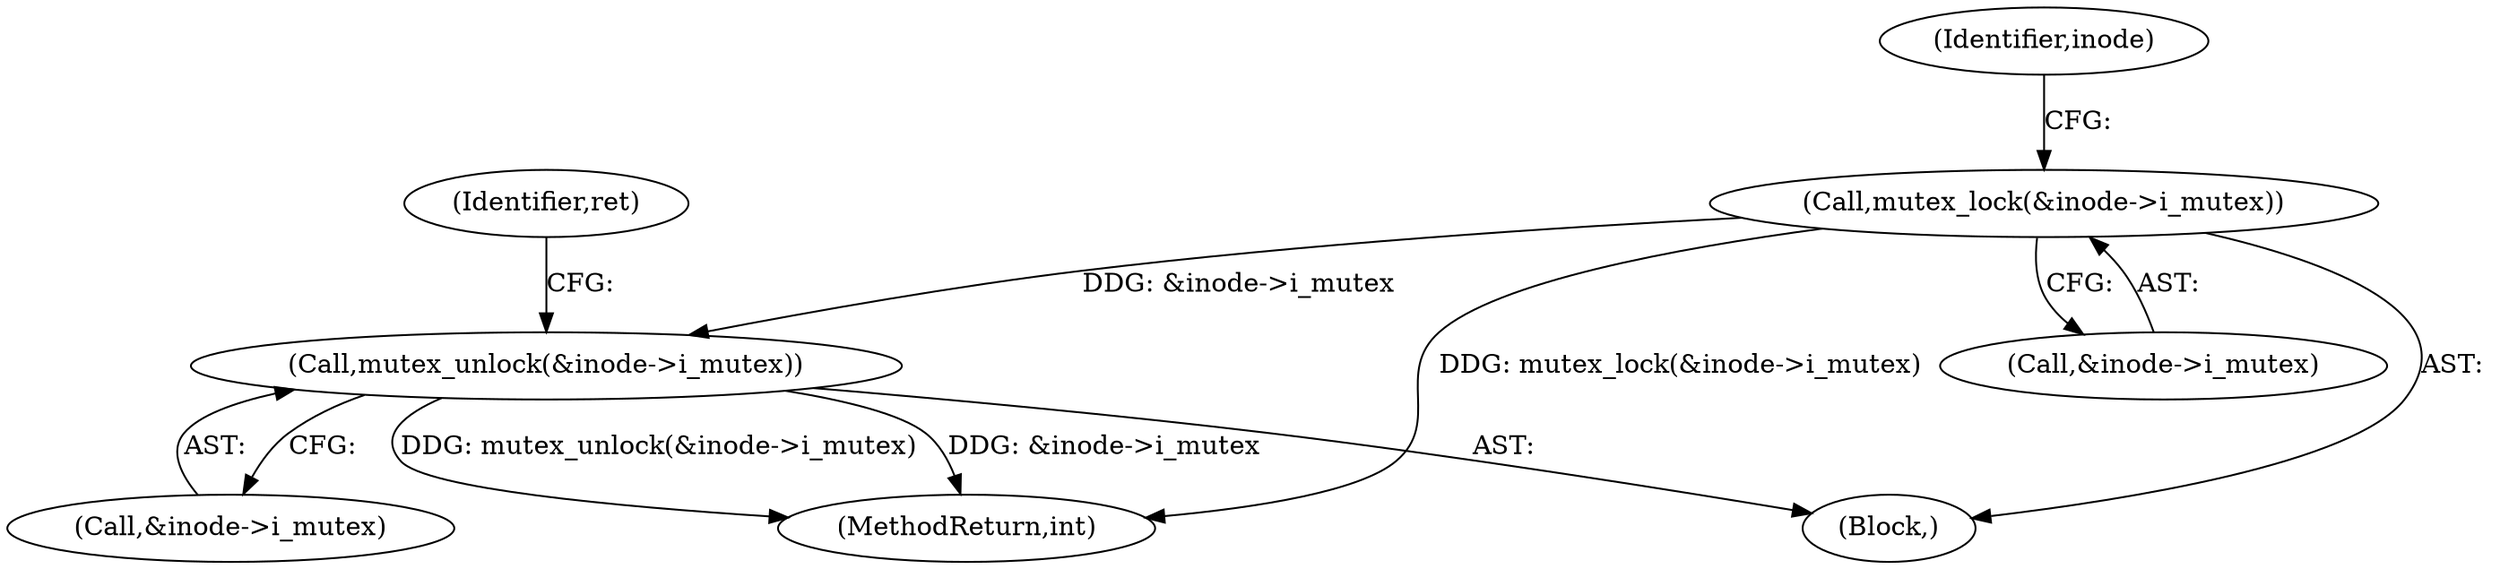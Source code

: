 digraph "0_linux_ea3d7209ca01da209cda6f0dea8be9cc4b7a933b_0@API" {
"1000487" [label="(Call,mutex_unlock(&inode->i_mutex))"];
"1000227" [label="(Call,mutex_lock(&inode->i_mutex))"];
"1000494" [label="(MethodReturn,int)"];
"1000227" [label="(Call,mutex_lock(&inode->i_mutex))"];
"1000493" [label="(Identifier,ret)"];
"1000118" [label="(Block,)"];
"1000235" [label="(Identifier,inode)"];
"1000228" [label="(Call,&inode->i_mutex)"];
"1000487" [label="(Call,mutex_unlock(&inode->i_mutex))"];
"1000488" [label="(Call,&inode->i_mutex)"];
"1000487" -> "1000118"  [label="AST: "];
"1000487" -> "1000488"  [label="CFG: "];
"1000488" -> "1000487"  [label="AST: "];
"1000493" -> "1000487"  [label="CFG: "];
"1000487" -> "1000494"  [label="DDG: &inode->i_mutex"];
"1000487" -> "1000494"  [label="DDG: mutex_unlock(&inode->i_mutex)"];
"1000227" -> "1000487"  [label="DDG: &inode->i_mutex"];
"1000227" -> "1000118"  [label="AST: "];
"1000227" -> "1000228"  [label="CFG: "];
"1000228" -> "1000227"  [label="AST: "];
"1000235" -> "1000227"  [label="CFG: "];
"1000227" -> "1000494"  [label="DDG: mutex_lock(&inode->i_mutex)"];
}
